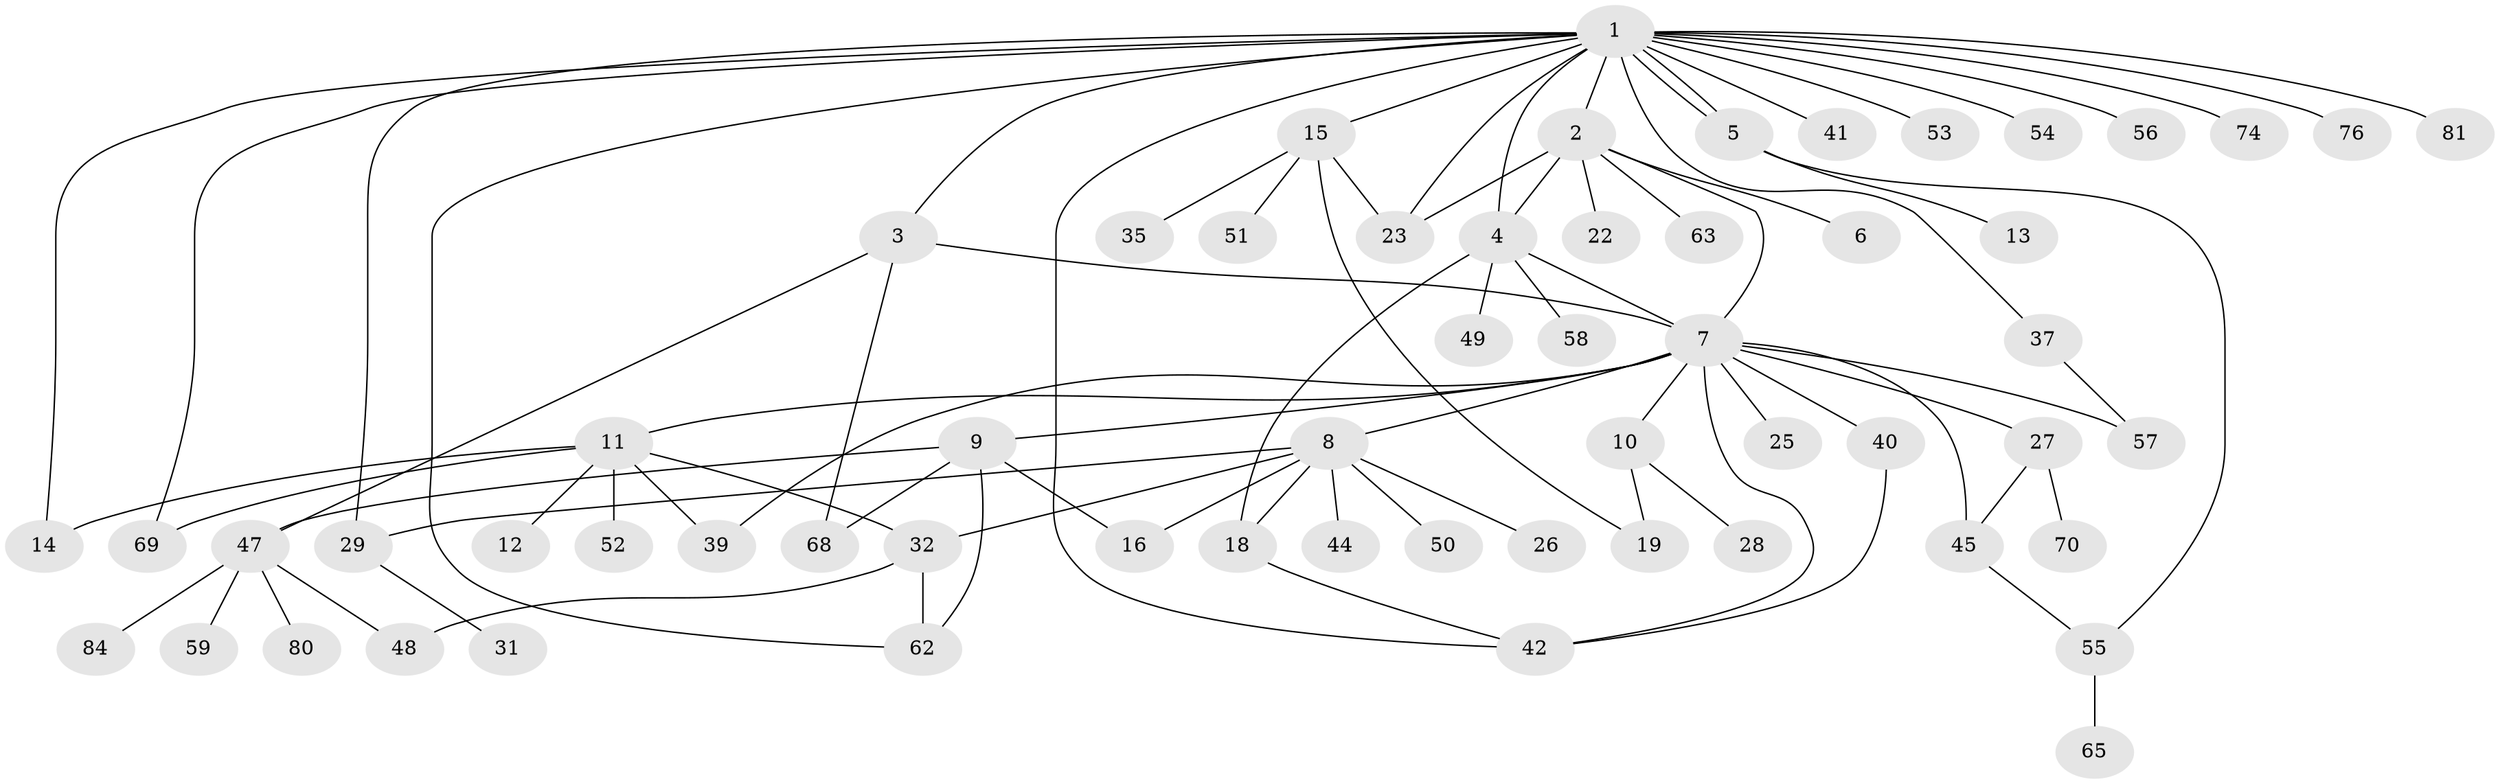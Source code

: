 // Generated by graph-tools (version 1.1) at 2025/52/02/27/25 19:52:00]
// undirected, 59 vertices, 83 edges
graph export_dot {
graph [start="1"]
  node [color=gray90,style=filled];
  1 [super="+17"];
  2 [super="+66"];
  3 [super="+60"];
  4 [super="+36"];
  5 [super="+20"];
  6;
  7 [super="+77"];
  8 [super="+30"];
  9 [super="+24"];
  10 [super="+33"];
  11 [super="+72"];
  12 [super="+71"];
  13;
  14;
  15 [super="+21"];
  16;
  18;
  19 [super="+43"];
  22 [super="+34"];
  23 [super="+67"];
  25;
  26 [super="+83"];
  27;
  28;
  29 [super="+38"];
  31;
  32 [super="+82"];
  35;
  37;
  39;
  40;
  41 [super="+61"];
  42 [super="+73"];
  44;
  45 [super="+46"];
  47 [super="+78"];
  48;
  49;
  50 [super="+79"];
  51;
  52;
  53;
  54;
  55 [super="+64"];
  56;
  57;
  58;
  59;
  62;
  63;
  65 [super="+75"];
  68 [super="+85"];
  69;
  70;
  74;
  76;
  80;
  81;
  84;
  1 -- 2;
  1 -- 3;
  1 -- 4;
  1 -- 5;
  1 -- 5;
  1 -- 14;
  1 -- 15;
  1 -- 23;
  1 -- 37;
  1 -- 41;
  1 -- 42;
  1 -- 53;
  1 -- 54;
  1 -- 62;
  1 -- 69;
  1 -- 74;
  1 -- 81;
  1 -- 56;
  1 -- 76;
  1 -- 29;
  2 -- 4;
  2 -- 6;
  2 -- 7;
  2 -- 22;
  2 -- 23;
  2 -- 63;
  3 -- 47;
  3 -- 68;
  3 -- 7;
  4 -- 7;
  4 -- 18;
  4 -- 49;
  4 -- 58;
  5 -- 13;
  5 -- 55;
  7 -- 8;
  7 -- 9;
  7 -- 10;
  7 -- 11;
  7 -- 25;
  7 -- 27;
  7 -- 39;
  7 -- 40;
  7 -- 42;
  7 -- 45 [weight=2];
  7 -- 57;
  8 -- 18;
  8 -- 26;
  8 -- 29;
  8 -- 50;
  8 -- 32;
  8 -- 16;
  8 -- 44;
  9 -- 16;
  9 -- 62;
  9 -- 68;
  9 -- 47;
  10 -- 19;
  10 -- 28;
  11 -- 12;
  11 -- 32;
  11 -- 52;
  11 -- 69;
  11 -- 14;
  11 -- 39;
  15 -- 19;
  15 -- 51;
  15 -- 35;
  15 -- 23;
  18 -- 42;
  27 -- 45;
  27 -- 70;
  29 -- 31;
  32 -- 48;
  32 -- 62;
  37 -- 57;
  40 -- 42;
  45 -- 55;
  47 -- 48;
  47 -- 59;
  47 -- 80;
  47 -- 84;
  55 -- 65;
}
